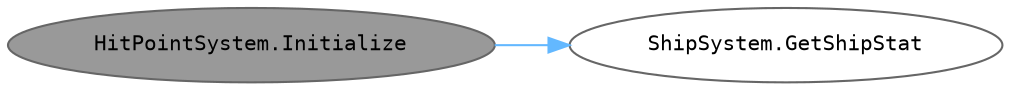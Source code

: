 digraph "HitPointSystem.Initialize"
{
 // INTERACTIVE_SVG=YES
 // LATEX_PDF_SIZE
  bgcolor="transparent";
  edge [fontname=Helvetica,fontsize=10,labelfontname=Helvetica,labelfontsize=10];
  node [fontname=Helvetica,fontsize=10,fontname=Consolas fontsize=10 style=filled height=0.2 width=0.4 margin=0.1];
  rankdir="LR";
  Node1 [id="Node000001",label="HitPointSystem.Initialize",height=0.2,width=0.4,color="gray40", fillcolor="grey60", style="filled", fontcolor="black",tooltip="시스템을 초기화하고 최대 체력으로 설정합니다."];
  Node1 -> Node2 [id="edge1_Node000001_Node000002",color="steelblue1",style="solid",tooltip=" "];
  Node2 [id="Node000002",label="ShipSystem.GetShipStat",height=0.2,width=0.4,color="grey40", fillcolor="white", style="filled",URL="$class_ship_system.html#a0c4c206aa7e875dc6810ea122e46b332",tooltip="현재 함선의 특정 스탯 값을 가져옵니다."];
}
